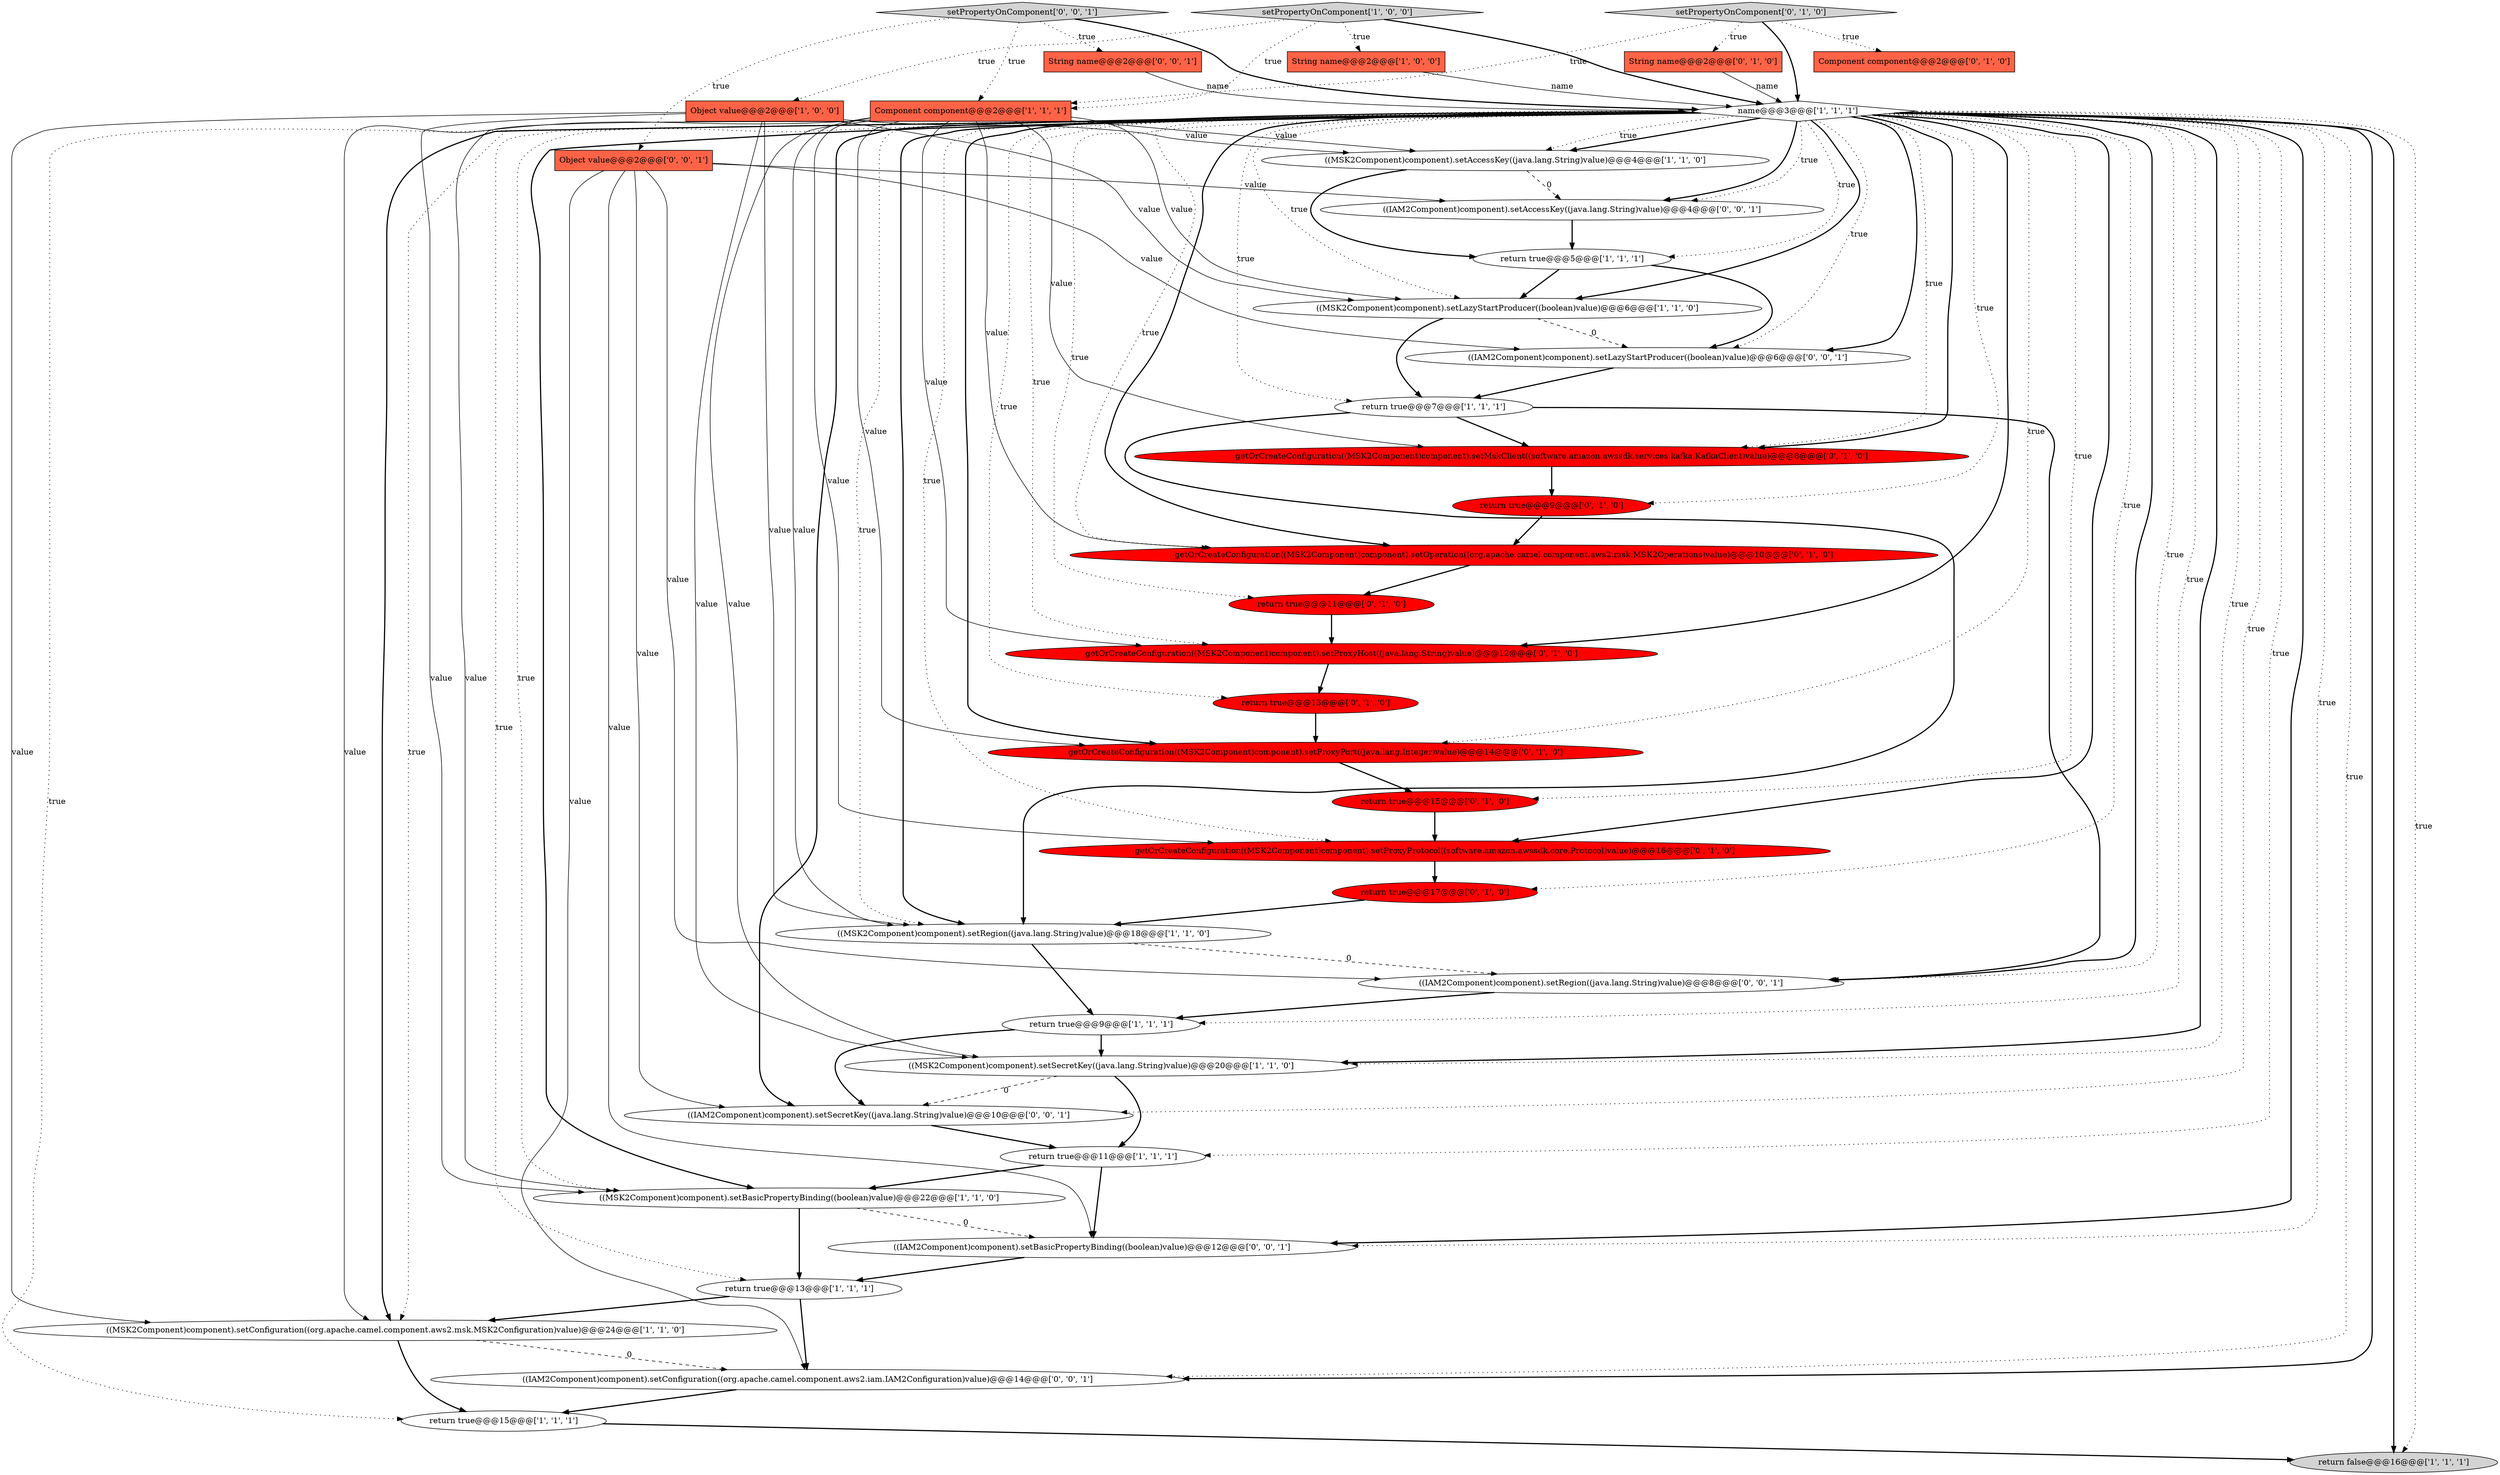 digraph {
27 [style = filled, label = "return true@@@9@@@['0', '1', '0']", fillcolor = red, shape = ellipse image = "AAA1AAABBB2BBB"];
38 [style = filled, label = "((IAM2Component)component).setSecretKey((java.lang.String)value)@@@10@@@['0', '0', '1']", fillcolor = white, shape = ellipse image = "AAA0AAABBB3BBB"];
29 [style = filled, label = "return true@@@17@@@['0', '1', '0']", fillcolor = red, shape = ellipse image = "AAA1AAABBB2BBB"];
19 [style = filled, label = "return true@@@15@@@['0', '1', '0']", fillcolor = red, shape = ellipse image = "AAA1AAABBB2BBB"];
24 [style = filled, label = "Component component@@@2@@@['0', '1', '0']", fillcolor = tomato, shape = box image = "AAA0AAABBB2BBB"];
35 [style = filled, label = "((IAM2Component)component).setLazyStartProducer((boolean)value)@@@6@@@['0', '0', '1']", fillcolor = white, shape = ellipse image = "AAA0AAABBB3BBB"];
1 [style = filled, label = "Object value@@@2@@@['1', '0', '0']", fillcolor = tomato, shape = box image = "AAA0AAABBB1BBB"];
31 [style = filled, label = "Object value@@@2@@@['0', '0', '1']", fillcolor = tomato, shape = box image = "AAA0AAABBB3BBB"];
4 [style = filled, label = "return false@@@16@@@['1', '1', '1']", fillcolor = lightgray, shape = ellipse image = "AAA0AAABBB1BBB"];
13 [style = filled, label = "Component component@@@2@@@['1', '1', '1']", fillcolor = tomato, shape = box image = "AAA0AAABBB1BBB"];
3 [style = filled, label = "((MSK2Component)component).setLazyStartProducer((boolean)value)@@@6@@@['1', '1', '0']", fillcolor = white, shape = ellipse image = "AAA0AAABBB1BBB"];
17 [style = filled, label = "((MSK2Component)component).setAccessKey((java.lang.String)value)@@@4@@@['1', '1', '0']", fillcolor = white, shape = ellipse image = "AAA0AAABBB1BBB"];
12 [style = filled, label = "return true@@@11@@@['1', '1', '1']", fillcolor = white, shape = ellipse image = "AAA0AAABBB1BBB"];
16 [style = filled, label = "setPropertyOnComponent['1', '0', '0']", fillcolor = lightgray, shape = diamond image = "AAA0AAABBB1BBB"];
5 [style = filled, label = "return true@@@13@@@['1', '1', '1']", fillcolor = white, shape = ellipse image = "AAA0AAABBB1BBB"];
7 [style = filled, label = "((MSK2Component)component).setSecretKey((java.lang.String)value)@@@20@@@['1', '1', '0']", fillcolor = white, shape = ellipse image = "AAA0AAABBB1BBB"];
33 [style = filled, label = "((IAM2Component)component).setConfiguration((org.apache.camel.component.aws2.iam.IAM2Configuration)value)@@@14@@@['0', '0', '1']", fillcolor = white, shape = ellipse image = "AAA0AAABBB3BBB"];
34 [style = filled, label = "setPropertyOnComponent['0', '0', '1']", fillcolor = lightgray, shape = diamond image = "AAA0AAABBB3BBB"];
28 [style = filled, label = "getOrCreateConfiguration((MSK2Component)component).setProxyPort((java.lang.Integer)value)@@@14@@@['0', '1', '0']", fillcolor = red, shape = ellipse image = "AAA1AAABBB2BBB"];
2 [style = filled, label = "name@@@3@@@['1', '1', '1']", fillcolor = white, shape = diamond image = "AAA0AAABBB1BBB"];
25 [style = filled, label = "String name@@@2@@@['0', '1', '0']", fillcolor = tomato, shape = box image = "AAA0AAABBB2BBB"];
11 [style = filled, label = "String name@@@2@@@['1', '0', '0']", fillcolor = tomato, shape = box image = "AAA0AAABBB1BBB"];
0 [style = filled, label = "((MSK2Component)component).setConfiguration((org.apache.camel.component.aws2.msk.MSK2Configuration)value)@@@24@@@['1', '1', '0']", fillcolor = white, shape = ellipse image = "AAA0AAABBB1BBB"];
23 [style = filled, label = "getOrCreateConfiguration((MSK2Component)component).setOperation((org.apache.camel.component.aws2.msk.MSK2Operations)value)@@@10@@@['0', '1', '0']", fillcolor = red, shape = ellipse image = "AAA1AAABBB2BBB"];
10 [style = filled, label = "((MSK2Component)component).setBasicPropertyBinding((boolean)value)@@@22@@@['1', '1', '0']", fillcolor = white, shape = ellipse image = "AAA0AAABBB1BBB"];
37 [style = filled, label = "((IAM2Component)component).setRegion((java.lang.String)value)@@@8@@@['0', '0', '1']", fillcolor = white, shape = ellipse image = "AAA0AAABBB3BBB"];
8 [style = filled, label = "((MSK2Component)component).setRegion((java.lang.String)value)@@@18@@@['1', '1', '0']", fillcolor = white, shape = ellipse image = "AAA0AAABBB1BBB"];
36 [style = filled, label = "String name@@@2@@@['0', '0', '1']", fillcolor = tomato, shape = box image = "AAA0AAABBB3BBB"];
32 [style = filled, label = "((IAM2Component)component).setAccessKey((java.lang.String)value)@@@4@@@['0', '0', '1']", fillcolor = white, shape = ellipse image = "AAA0AAABBB3BBB"];
14 [style = filled, label = "return true@@@15@@@['1', '1', '1']", fillcolor = white, shape = ellipse image = "AAA0AAABBB1BBB"];
9 [style = filled, label = "return true@@@9@@@['1', '1', '1']", fillcolor = white, shape = ellipse image = "AAA0AAABBB1BBB"];
39 [style = filled, label = "((IAM2Component)component).setBasicPropertyBinding((boolean)value)@@@12@@@['0', '0', '1']", fillcolor = white, shape = ellipse image = "AAA0AAABBB3BBB"];
18 [style = filled, label = "getOrCreateConfiguration((MSK2Component)component).setProxyHost((java.lang.String)value)@@@12@@@['0', '1', '0']", fillcolor = red, shape = ellipse image = "AAA1AAABBB2BBB"];
20 [style = filled, label = "setPropertyOnComponent['0', '1', '0']", fillcolor = lightgray, shape = diamond image = "AAA0AAABBB2BBB"];
22 [style = filled, label = "return true@@@11@@@['0', '1', '0']", fillcolor = red, shape = ellipse image = "AAA1AAABBB2BBB"];
26 [style = filled, label = "getOrCreateConfiguration((MSK2Component)component).setProxyProtocol((software.amazon.awssdk.core.Protocol)value)@@@16@@@['0', '1', '0']", fillcolor = red, shape = ellipse image = "AAA1AAABBB2BBB"];
6 [style = filled, label = "return true@@@7@@@['1', '1', '1']", fillcolor = white, shape = ellipse image = "AAA0AAABBB1BBB"];
21 [style = filled, label = "getOrCreateConfiguration((MSK2Component)component).setMskClient((software.amazon.awssdk.services.kafka.KafkaClient)value)@@@8@@@['0', '1', '0']", fillcolor = red, shape = ellipse image = "AAA1AAABBB2BBB"];
15 [style = filled, label = "return true@@@5@@@['1', '1', '1']", fillcolor = white, shape = ellipse image = "AAA0AAABBB1BBB"];
30 [style = filled, label = "return true@@@13@@@['0', '1', '0']", fillcolor = red, shape = ellipse image = "AAA1AAABBB2BBB"];
2->35 [style = bold, label=""];
36->2 [style = solid, label="name"];
2->26 [style = bold, label=""];
11->2 [style = solid, label="name"];
16->13 [style = dotted, label="true"];
2->22 [style = dotted, label="true"];
2->15 [style = dotted, label="true"];
38->12 [style = bold, label=""];
18->30 [style = bold, label=""];
2->23 [style = dotted, label="true"];
2->37 [style = dotted, label="true"];
1->8 [style = solid, label="value"];
9->7 [style = bold, label=""];
2->18 [style = dotted, label="true"];
1->0 [style = solid, label="value"];
37->9 [style = bold, label=""];
2->23 [style = bold, label=""];
1->7 [style = solid, label="value"];
0->14 [style = bold, label=""];
12->10 [style = bold, label=""];
23->22 [style = bold, label=""];
30->28 [style = bold, label=""];
2->39 [style = dotted, label="true"];
5->0 [style = bold, label=""];
34->2 [style = bold, label=""];
20->13 [style = dotted, label="true"];
2->32 [style = bold, label=""];
9->38 [style = bold, label=""];
13->28 [style = solid, label="value"];
2->28 [style = bold, label=""];
2->8 [style = dotted, label="true"];
2->10 [style = dotted, label="true"];
31->32 [style = solid, label="value"];
2->3 [style = dotted, label="true"];
13->3 [style = solid, label="value"];
34->13 [style = dotted, label="true"];
2->0 [style = dotted, label="true"];
2->29 [style = dotted, label="true"];
20->24 [style = dotted, label="true"];
5->33 [style = bold, label=""];
2->18 [style = bold, label=""];
2->21 [style = dotted, label="true"];
13->10 [style = solid, label="value"];
1->17 [style = solid, label="value"];
2->28 [style = dotted, label="true"];
2->4 [style = bold, label=""];
15->35 [style = bold, label=""];
2->39 [style = bold, label=""];
31->39 [style = solid, label="value"];
13->18 [style = solid, label="value"];
34->31 [style = dotted, label="true"];
22->18 [style = bold, label=""];
13->7 [style = solid, label="value"];
16->1 [style = dotted, label="true"];
2->27 [style = dotted, label="true"];
2->21 [style = bold, label=""];
19->26 [style = bold, label=""];
0->33 [style = dashed, label="0"];
7->38 [style = dashed, label="0"];
1->3 [style = solid, label="value"];
17->15 [style = bold, label=""];
2->12 [style = dotted, label="true"];
28->19 [style = bold, label=""];
13->23 [style = solid, label="value"];
2->33 [style = bold, label=""];
25->2 [style = solid, label="name"];
16->11 [style = dotted, label="true"];
2->19 [style = dotted, label="true"];
14->4 [style = bold, label=""];
2->17 [style = bold, label=""];
20->25 [style = dotted, label="true"];
3->35 [style = dashed, label="0"];
21->27 [style = bold, label=""];
10->39 [style = dashed, label="0"];
39->5 [style = bold, label=""];
6->21 [style = bold, label=""];
2->3 [style = bold, label=""];
34->36 [style = dotted, label="true"];
13->21 [style = solid, label="value"];
3->6 [style = bold, label=""];
13->17 [style = solid, label="value"];
2->30 [style = dotted, label="true"];
2->10 [style = bold, label=""];
15->3 [style = bold, label=""];
6->37 [style = bold, label=""];
2->0 [style = bold, label=""];
2->9 [style = dotted, label="true"];
10->5 [style = bold, label=""];
2->6 [style = dotted, label="true"];
2->4 [style = dotted, label="true"];
2->35 [style = dotted, label="true"];
2->26 [style = dotted, label="true"];
2->14 [style = dotted, label="true"];
12->39 [style = bold, label=""];
2->5 [style = dotted, label="true"];
29->8 [style = bold, label=""];
33->14 [style = bold, label=""];
8->37 [style = dashed, label="0"];
35->6 [style = bold, label=""];
7->12 [style = bold, label=""];
26->29 [style = bold, label=""];
2->17 [style = dotted, label="true"];
13->8 [style = solid, label="value"];
31->37 [style = solid, label="value"];
17->32 [style = dashed, label="0"];
16->2 [style = bold, label=""];
31->33 [style = solid, label="value"];
20->2 [style = bold, label=""];
2->32 [style = dotted, label="true"];
2->38 [style = bold, label=""];
31->35 [style = solid, label="value"];
2->33 [style = dotted, label="true"];
2->7 [style = dotted, label="true"];
1->10 [style = solid, label="value"];
6->8 [style = bold, label=""];
31->38 [style = solid, label="value"];
8->9 [style = bold, label=""];
32->15 [style = bold, label=""];
27->23 [style = bold, label=""];
2->38 [style = dotted, label="true"];
2->7 [style = bold, label=""];
2->37 [style = bold, label=""];
13->26 [style = solid, label="value"];
2->8 [style = bold, label=""];
13->0 [style = solid, label="value"];
}
